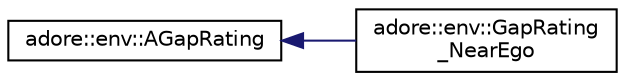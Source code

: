 digraph "Graphical Class Hierarchy"
{
 // LATEX_PDF_SIZE
  edge [fontname="Helvetica",fontsize="10",labelfontname="Helvetica",labelfontsize="10"];
  node [fontname="Helvetica",fontsize="10",shape=record];
  rankdir="LR";
  Node0 [label="adore::env::AGapRating",height=0.2,width=0.4,color="black", fillcolor="white", style="filled",URL="$classadore_1_1env_1_1AGapRating.html",tooltip=" "];
  Node0 -> Node1 [dir="back",color="midnightblue",fontsize="10",style="solid",fontname="Helvetica"];
  Node1 [label="adore::env::GapRating\l_NearEgo",height=0.2,width=0.4,color="black", fillcolor="white", style="filled",URL="$classadore_1_1env_1_1GapRating__NearEgo.html",tooltip=" "];
}
